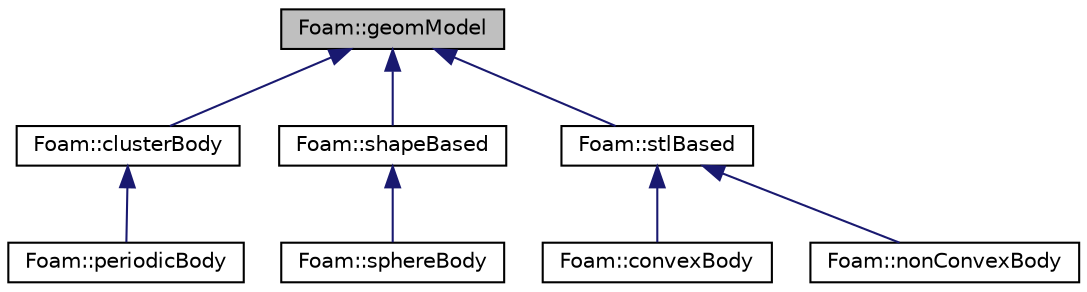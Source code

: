 digraph "Foam::geomModel"
{
 // LATEX_PDF_SIZE
  edge [fontname="Helvetica",fontsize="10",labelfontname="Helvetica",labelfontsize="10"];
  node [fontname="Helvetica",fontsize="10",shape=record];
  Node1 [label="Foam::geomModel",height=0.2,width=0.4,color="black", fillcolor="grey75", style="filled", fontcolor="black",tooltip=" "];
  Node1 -> Node2 [dir="back",color="midnightblue",fontsize="10",style="solid"];
  Node2 [label="Foam::clusterBody",height=0.2,width=0.4,color="black", fillcolor="white", style="filled",URL="$classFoam_1_1clusterBody.html",tooltip=" "];
  Node2 -> Node3 [dir="back",color="midnightblue",fontsize="10",style="solid"];
  Node3 [label="Foam::periodicBody",height=0.2,width=0.4,color="black", fillcolor="white", style="filled",URL="$classFoam_1_1periodicBody.html",tooltip=" "];
  Node1 -> Node4 [dir="back",color="midnightblue",fontsize="10",style="solid"];
  Node4 [label="Foam::shapeBased",height=0.2,width=0.4,color="black", fillcolor="white", style="filled",URL="$classFoam_1_1shapeBased.html",tooltip=" "];
  Node4 -> Node5 [dir="back",color="midnightblue",fontsize="10",style="solid"];
  Node5 [label="Foam::sphereBody",height=0.2,width=0.4,color="black", fillcolor="white", style="filled",URL="$classFoam_1_1sphereBody.html",tooltip=" "];
  Node1 -> Node6 [dir="back",color="midnightblue",fontsize="10",style="solid"];
  Node6 [label="Foam::stlBased",height=0.2,width=0.4,color="black", fillcolor="white", style="filled",URL="$classFoam_1_1stlBased.html",tooltip=" "];
  Node6 -> Node7 [dir="back",color="midnightblue",fontsize="10",style="solid"];
  Node7 [label="Foam::convexBody",height=0.2,width=0.4,color="black", fillcolor="white", style="filled",URL="$classFoam_1_1convexBody.html",tooltip=" "];
  Node6 -> Node8 [dir="back",color="midnightblue",fontsize="10",style="solid"];
  Node8 [label="Foam::nonConvexBody",height=0.2,width=0.4,color="black", fillcolor="white", style="filled",URL="$classFoam_1_1nonConvexBody.html",tooltip=" "];
}
